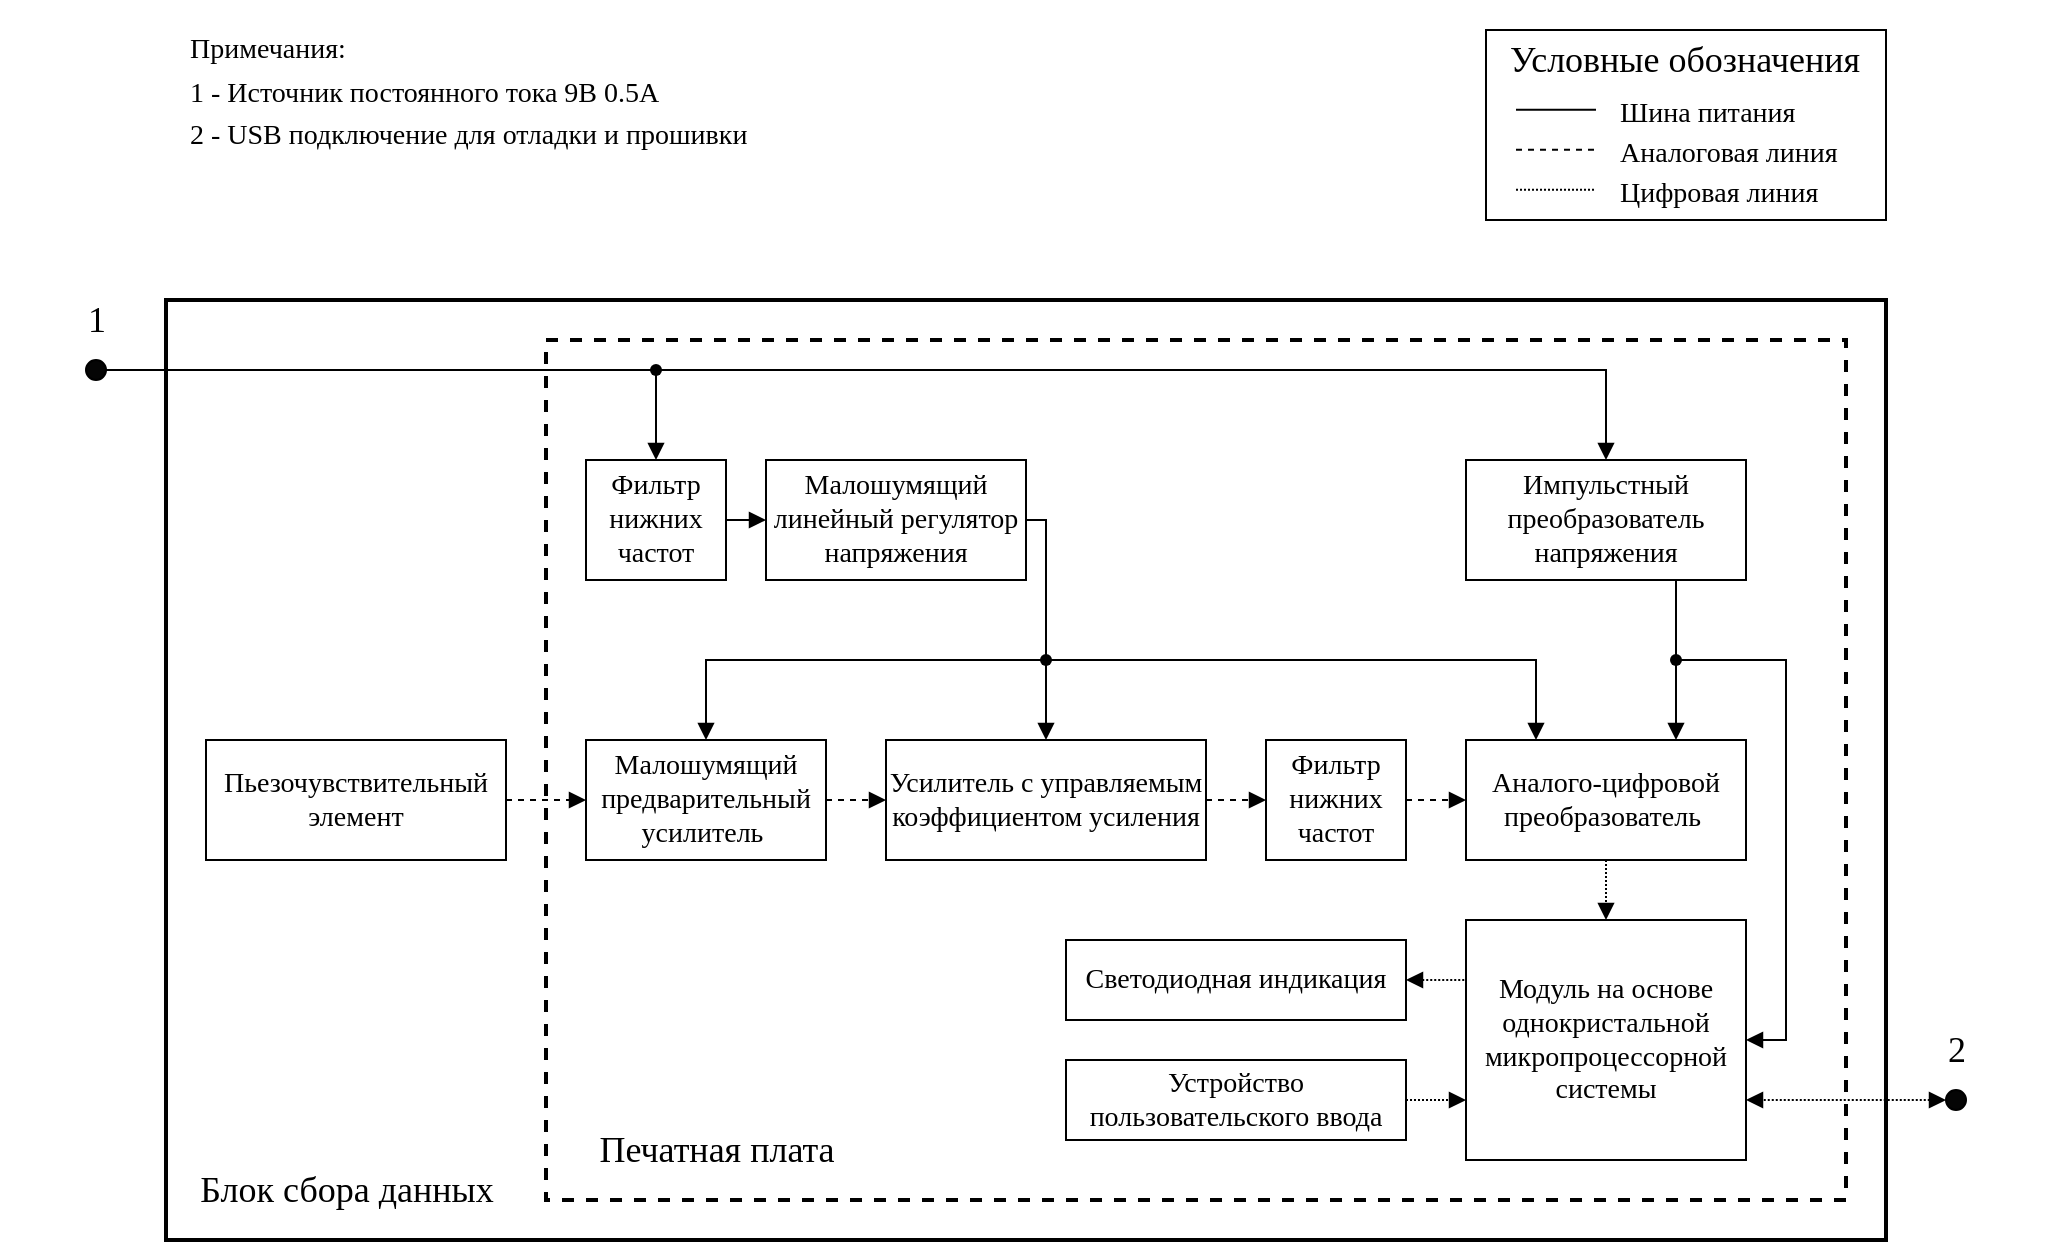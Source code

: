<mxfile version="25.0.2">
  <diagram name="Page-1" id="Rti0Gzv8eqCfQsERd6Ty">
    <mxGraphModel dx="1688" dy="1521" grid="1" gridSize="5" guides="1" tooltips="1" connect="1" arrows="1" fold="1" page="1" pageScale="1" pageWidth="1169" pageHeight="827" math="0" shadow="0">
      <root>
        <mxCell id="0" />
        <mxCell id="1" parent="0" />
        <mxCell id="mwf5anlVQ01OuYbf6Bpb-7" value="" style="rounded=0;whiteSpace=wrap;html=1;spacing=2;strokeWidth=2;" parent="1" vertex="1">
          <mxGeometry x="160" y="140" width="860" height="470" as="geometry" />
        </mxCell>
        <mxCell id="mwf5anlVQ01OuYbf6Bpb-12" value="" style="rounded=0;whiteSpace=wrap;html=1;dashed=1;fillStyle=cross-hatch;fillColor=none;strokeWidth=2;" parent="1" vertex="1">
          <mxGeometry x="350" y="160" width="650" height="430" as="geometry" />
        </mxCell>
        <mxCell id="mwf5anlVQ01OuYbf6Bpb-27" style="edgeStyle=orthogonalEdgeStyle;rounded=0;orthogonalLoop=1;jettySize=auto;html=1;exitX=1;exitY=0.5;exitDx=0;exitDy=0;entryX=0;entryY=0.5;entryDx=0;entryDy=0;endArrow=block;endFill=1;dashed=1;" parent="1" source="mwf5anlVQ01OuYbf6Bpb-4" target="mwf5anlVQ01OuYbf6Bpb-8" edge="1">
          <mxGeometry relative="1" as="geometry" />
        </mxCell>
        <mxCell id="mwf5anlVQ01OuYbf6Bpb-4" value="&lt;font style=&quot;font-size: 14px;&quot; face=&quot;GOST type B&quot;&gt;Пьезочувствительный элемент&lt;/font&gt;" style="rounded=0;whiteSpace=wrap;html=1;" parent="1" vertex="1">
          <mxGeometry x="180" y="360" width="150" height="60" as="geometry" />
        </mxCell>
        <mxCell id="mwf5anlVQ01OuYbf6Bpb-5" value="&lt;font face=&quot;GOST type B&quot; style=&quot;font-size: 14px;&quot;&gt;Модуль на основе однокристальной микропроцессорной системы&lt;/font&gt;" style="rounded=0;whiteSpace=wrap;html=1;" parent="1" vertex="1">
          <mxGeometry x="810" y="450" width="140" height="120" as="geometry" />
        </mxCell>
        <mxCell id="mwf5anlVQ01OuYbf6Bpb-6" value="&lt;font style=&quot;font-size: 14px;&quot; face=&quot;GOST type B&quot;&gt;Малошумящий линейный регулятор напряжения&lt;/font&gt;" style="rounded=0;whiteSpace=wrap;html=1;" parent="1" vertex="1">
          <mxGeometry x="460" y="220" width="130" height="60" as="geometry" />
        </mxCell>
        <mxCell id="mwf5anlVQ01OuYbf6Bpb-20" style="edgeStyle=orthogonalEdgeStyle;rounded=0;orthogonalLoop=1;jettySize=auto;html=1;exitX=0.5;exitY=0;exitDx=0;exitDy=0;entryX=1;entryY=0.5;entryDx=0;entryDy=0;endArrow=none;endFill=0;startArrow=block;startFill=1;" parent="1" source="mwf5anlVQ01OuYbf6Bpb-8" target="mwf5anlVQ01OuYbf6Bpb-6" edge="1">
          <mxGeometry relative="1" as="geometry">
            <Array as="points">
              <mxPoint x="430" y="320" />
              <mxPoint x="600" y="320" />
              <mxPoint x="600" y="250" />
            </Array>
          </mxGeometry>
        </mxCell>
        <mxCell id="mwf5anlVQ01OuYbf6Bpb-28" style="edgeStyle=orthogonalEdgeStyle;rounded=0;orthogonalLoop=1;jettySize=auto;html=1;exitX=1;exitY=0.5;exitDx=0;exitDy=0;entryX=0;entryY=0.5;entryDx=0;entryDy=0;endArrow=block;endFill=1;dashed=1;" parent="1" source="mwf5anlVQ01OuYbf6Bpb-8" target="mwf5anlVQ01OuYbf6Bpb-9" edge="1">
          <mxGeometry relative="1" as="geometry" />
        </mxCell>
        <mxCell id="mwf5anlVQ01OuYbf6Bpb-8" value="&lt;font face=&quot;GOST type B&quot;&gt;&lt;span style=&quot;font-size: 14px;&quot;&gt;Малошумящий предварительный усилитель&amp;nbsp;&lt;/span&gt;&lt;/font&gt;" style="rounded=0;whiteSpace=wrap;html=1;" parent="1" vertex="1">
          <mxGeometry x="370" y="360" width="120" height="60" as="geometry" />
        </mxCell>
        <mxCell id="mwf5anlVQ01OuYbf6Bpb-29" style="edgeStyle=orthogonalEdgeStyle;rounded=0;orthogonalLoop=1;jettySize=auto;html=1;exitX=1;exitY=0.5;exitDx=0;exitDy=0;entryX=0;entryY=0.5;entryDx=0;entryDy=0;dashed=1;endArrow=block;endFill=1;" parent="1" source="mwf5anlVQ01OuYbf6Bpb-9" target="mwf5anlVQ01OuYbf6Bpb-10" edge="1">
          <mxGeometry relative="1" as="geometry" />
        </mxCell>
        <mxCell id="mwf5anlVQ01OuYbf6Bpb-9" value="&lt;font face=&quot;GOST type B&quot;&gt;&lt;span style=&quot;font-size: 14px;&quot;&gt;Усилитель с управляемым коэффициентом усиления&lt;/span&gt;&lt;/font&gt;" style="rounded=0;whiteSpace=wrap;html=1;" parent="1" vertex="1">
          <mxGeometry x="520" y="360" width="160" height="60" as="geometry" />
        </mxCell>
        <mxCell id="mwf5anlVQ01OuYbf6Bpb-31" style="edgeStyle=orthogonalEdgeStyle;rounded=0;orthogonalLoop=1;jettySize=auto;html=1;exitX=1;exitY=0.5;exitDx=0;exitDy=0;entryX=0;entryY=0.5;entryDx=0;entryDy=0;endArrow=block;endFill=1;dashed=1;" parent="1" source="mwf5anlVQ01OuYbf6Bpb-10" target="mwf5anlVQ01OuYbf6Bpb-11" edge="1">
          <mxGeometry relative="1" as="geometry" />
        </mxCell>
        <mxCell id="mwf5anlVQ01OuYbf6Bpb-10" value="&lt;font face=&quot;GOST type B&quot;&gt;&lt;span style=&quot;font-size: 14px;&quot;&gt;Фильтр нижних частот&lt;/span&gt;&lt;/font&gt;" style="rounded=0;whiteSpace=wrap;html=1;" parent="1" vertex="1">
          <mxGeometry x="710" y="360" width="70" height="60" as="geometry" />
        </mxCell>
        <mxCell id="mwf5anlVQ01OuYbf6Bpb-21" style="edgeStyle=orthogonalEdgeStyle;rounded=0;orthogonalLoop=1;jettySize=auto;html=1;exitX=0.25;exitY=0;exitDx=0;exitDy=0;entryX=1;entryY=0.5;entryDx=0;entryDy=0;endArrow=none;endFill=0;startArrow=block;startFill=1;" parent="1" source="mwf5anlVQ01OuYbf6Bpb-11" target="mwf5anlVQ01OuYbf6Bpb-6" edge="1">
          <mxGeometry relative="1" as="geometry">
            <Array as="points">
              <mxPoint x="845" y="320" />
              <mxPoint x="600" y="320" />
              <mxPoint x="600" y="250" />
            </Array>
          </mxGeometry>
        </mxCell>
        <mxCell id="mwf5anlVQ01OuYbf6Bpb-24" style="edgeStyle=orthogonalEdgeStyle;rounded=0;orthogonalLoop=1;jettySize=auto;html=1;exitX=0.5;exitY=1;exitDx=0;exitDy=0;entryX=0.5;entryY=0;entryDx=0;entryDy=0;endArrow=block;endFill=1;dashed=1;dashPattern=1 1;" parent="1" source="mwf5anlVQ01OuYbf6Bpb-11" target="mwf5anlVQ01OuYbf6Bpb-5" edge="1">
          <mxGeometry relative="1" as="geometry" />
        </mxCell>
        <mxCell id="mwf5anlVQ01OuYbf6Bpb-11" value="&lt;font face=&quot;GOST type B&quot;&gt;&lt;span style=&quot;font-size: 14px;&quot;&gt;Аналого-цифровой преобразователь&amp;nbsp;&lt;/span&gt;&lt;/font&gt;" style="rounded=0;whiteSpace=wrap;html=1;" parent="1" vertex="1">
          <mxGeometry x="810" y="360" width="140" height="60" as="geometry" />
        </mxCell>
        <mxCell id="mwf5anlVQ01OuYbf6Bpb-22" style="edgeStyle=orthogonalEdgeStyle;rounded=0;orthogonalLoop=1;jettySize=auto;html=1;exitX=0.75;exitY=1;exitDx=0;exitDy=0;entryX=0.75;entryY=0;entryDx=0;entryDy=0;endArrow=block;endFill=1;" parent="1" source="mwf5anlVQ01OuYbf6Bpb-14" target="mwf5anlVQ01OuYbf6Bpb-11" edge="1">
          <mxGeometry relative="1" as="geometry" />
        </mxCell>
        <mxCell id="mwf5anlVQ01OuYbf6Bpb-23" style="edgeStyle=orthogonalEdgeStyle;rounded=0;orthogonalLoop=1;jettySize=auto;html=1;exitDx=0;exitDy=0;entryX=1;entryY=0.5;entryDx=0;entryDy=0;endArrow=block;endFill=1;" parent="1" source="mwf5anlVQ01OuYbf6Bpb-49" target="mwf5anlVQ01OuYbf6Bpb-5" edge="1">
          <mxGeometry relative="1" as="geometry">
            <Array as="points">
              <mxPoint x="915" y="320" />
              <mxPoint x="970" y="320" />
              <mxPoint x="970" y="510" />
            </Array>
          </mxGeometry>
        </mxCell>
        <mxCell id="mwf5anlVQ01OuYbf6Bpb-14" value="&lt;font style=&quot;font-size: 14px;&quot; face=&quot;GOST type B&quot;&gt;Импульстный преобразователь напряжения&lt;/font&gt;" style="rounded=0;whiteSpace=wrap;html=1;" parent="1" vertex="1">
          <mxGeometry x="810" y="220" width="140" height="60" as="geometry" />
        </mxCell>
        <mxCell id="mwf5anlVQ01OuYbf6Bpb-18" style="edgeStyle=orthogonalEdgeStyle;rounded=0;orthogonalLoop=1;jettySize=auto;html=1;exitX=1;exitY=0.5;exitDx=0;exitDy=0;entryX=0;entryY=0.5;entryDx=0;entryDy=0;endArrow=block;endFill=1;" parent="1" source="mwf5anlVQ01OuYbf6Bpb-15" target="mwf5anlVQ01OuYbf6Bpb-6" edge="1">
          <mxGeometry relative="1" as="geometry" />
        </mxCell>
        <mxCell id="mwf5anlVQ01OuYbf6Bpb-15" value="&lt;font face=&quot;GOST type B&quot;&gt;&lt;span style=&quot;font-size: 14px;&quot;&gt;Фильтр нижних частот&lt;/span&gt;&lt;/font&gt;" style="rounded=0;whiteSpace=wrap;html=1;" parent="1" vertex="1">
          <mxGeometry x="370" y="220" width="70" height="60" as="geometry" />
        </mxCell>
        <mxCell id="mwf5anlVQ01OuYbf6Bpb-19" style="edgeStyle=orthogonalEdgeStyle;rounded=0;orthogonalLoop=1;jettySize=auto;html=1;exitDx=0;exitDy=0;strokeColor=default;endArrow=block;endFill=1;" parent="1" source="mwf5anlVQ01OuYbf6Bpb-47" edge="1">
          <mxGeometry relative="1" as="geometry">
            <mxPoint x="600" y="360" as="targetPoint" />
            <Array as="points">
              <mxPoint x="600" y="250" />
              <mxPoint x="600" y="360" />
            </Array>
          </mxGeometry>
        </mxCell>
        <mxCell id="mwf5anlVQ01OuYbf6Bpb-34" style="edgeStyle=orthogonalEdgeStyle;rounded=0;orthogonalLoop=1;jettySize=auto;html=1;exitDx=0;exitDy=0;entryX=0.5;entryY=0;entryDx=0;entryDy=0;endArrow=block;endFill=1;" parent="1" source="mwf5anlVQ01OuYbf6Bpb-52" target="mwf5anlVQ01OuYbf6Bpb-15" edge="1">
          <mxGeometry relative="1" as="geometry" />
        </mxCell>
        <mxCell id="mwf5anlVQ01OuYbf6Bpb-36" style="edgeStyle=orthogonalEdgeStyle;rounded=0;orthogonalLoop=1;jettySize=auto;html=1;exitX=1;exitY=0.5;exitDx=0;exitDy=0;entryX=0.5;entryY=0;entryDx=0;entryDy=0;endArrow=block;endFill=1;" parent="1" source="mwf5anlVQ01OuYbf6Bpb-33" target="mwf5anlVQ01OuYbf6Bpb-14" edge="1">
          <mxGeometry relative="1" as="geometry" />
        </mxCell>
        <mxCell id="mwf5anlVQ01OuYbf6Bpb-33" value="" style="ellipse;whiteSpace=wrap;html=1;fillColor=#050505;" parent="1" vertex="1">
          <mxGeometry x="120" y="170" width="10" height="10" as="geometry" />
        </mxCell>
        <mxCell id="mwf5anlVQ01OuYbf6Bpb-41" style="edgeStyle=orthogonalEdgeStyle;rounded=0;orthogonalLoop=1;jettySize=auto;html=1;exitX=1;exitY=0.5;exitDx=0;exitDy=0;entryX=0;entryY=0.25;entryDx=0;entryDy=0;endArrow=none;endFill=0;startArrow=block;startFill=1;dashed=1;dashPattern=1 1;" parent="1" source="mwf5anlVQ01OuYbf6Bpb-37" target="mwf5anlVQ01OuYbf6Bpb-5" edge="1">
          <mxGeometry relative="1" as="geometry" />
        </mxCell>
        <mxCell id="mwf5anlVQ01OuYbf6Bpb-37" value="&lt;font style=&quot;font-size: 14px;&quot; face=&quot;GOST type B&quot;&gt;Светодиодная индикация&lt;/font&gt;" style="rounded=0;whiteSpace=wrap;html=1;" parent="1" vertex="1">
          <mxGeometry x="610" y="460" width="170" height="40" as="geometry" />
        </mxCell>
        <mxCell id="mwf5anlVQ01OuYbf6Bpb-42" style="edgeStyle=orthogonalEdgeStyle;rounded=0;orthogonalLoop=1;jettySize=auto;html=1;exitX=1;exitY=0.5;exitDx=0;exitDy=0;entryX=0;entryY=0.75;entryDx=0;entryDy=0;dashed=1;dashPattern=1 1;endArrow=block;endFill=1;" parent="1" source="mwf5anlVQ01OuYbf6Bpb-38" target="mwf5anlVQ01OuYbf6Bpb-5" edge="1">
          <mxGeometry relative="1" as="geometry" />
        </mxCell>
        <mxCell id="mwf5anlVQ01OuYbf6Bpb-38" value="&lt;font face=&quot;GOST type B&quot; style=&quot;font-size: 14px;&quot;&gt;Устройство пользовательского ввода&lt;/font&gt;" style="rounded=0;whiteSpace=wrap;html=1;" parent="1" vertex="1">
          <mxGeometry x="610" y="520" width="170" height="40" as="geometry" />
        </mxCell>
        <mxCell id="mwf5anlVQ01OuYbf6Bpb-47" value="" style="shape=waypoint;sketch=0;fillStyle=solid;size=6;pointerEvents=1;points=[];fillColor=none;resizable=0;rotatable=0;perimeter=centerPerimeter;snapToPoint=1;" parent="1" vertex="1">
          <mxGeometry x="590" y="310" width="20" height="20" as="geometry" />
        </mxCell>
        <mxCell id="mwf5anlVQ01OuYbf6Bpb-51" value="" style="edgeStyle=orthogonalEdgeStyle;rounded=0;orthogonalLoop=1;jettySize=auto;html=1;exitX=0.75;exitY=1;exitDx=0;exitDy=0;entryDx=0;entryDy=0;endArrow=none;endFill=0;" parent="1" source="mwf5anlVQ01OuYbf6Bpb-14" target="mwf5anlVQ01OuYbf6Bpb-49" edge="1">
          <mxGeometry relative="1" as="geometry">
            <mxPoint x="915" y="280" as="sourcePoint" />
            <mxPoint x="950" y="510" as="targetPoint" />
            <Array as="points" />
          </mxGeometry>
        </mxCell>
        <mxCell id="mwf5anlVQ01OuYbf6Bpb-49" value="" style="shape=waypoint;sketch=0;fillStyle=solid;size=6;pointerEvents=1;points=[];fillColor=none;resizable=0;rotatable=0;perimeter=centerPerimeter;snapToPoint=1;" parent="1" vertex="1">
          <mxGeometry x="905" y="310" width="20" height="20" as="geometry" />
        </mxCell>
        <mxCell id="mwf5anlVQ01OuYbf6Bpb-53" value="" style="edgeStyle=orthogonalEdgeStyle;rounded=0;orthogonalLoop=1;jettySize=auto;html=1;exitX=1;exitY=0.5;exitDx=0;exitDy=0;entryDx=0;entryDy=0;endArrow=none;endFill=0;" parent="1" source="mwf5anlVQ01OuYbf6Bpb-33" target="mwf5anlVQ01OuYbf6Bpb-52" edge="1">
          <mxGeometry relative="1" as="geometry">
            <mxPoint x="130" y="175" as="sourcePoint" />
            <mxPoint x="405" y="220" as="targetPoint" />
          </mxGeometry>
        </mxCell>
        <mxCell id="mwf5anlVQ01OuYbf6Bpb-52" value="" style="shape=waypoint;sketch=0;fillStyle=solid;size=6;pointerEvents=1;points=[];fillColor=none;resizable=0;rotatable=0;perimeter=centerPerimeter;snapToPoint=1;" parent="1" vertex="1">
          <mxGeometry x="395" y="165" width="20" height="20" as="geometry" />
        </mxCell>
        <mxCell id="mwf5anlVQ01OuYbf6Bpb-55" style="edgeStyle=orthogonalEdgeStyle;rounded=0;orthogonalLoop=1;jettySize=auto;html=1;exitX=0;exitY=0.5;exitDx=0;exitDy=0;entryX=1;entryY=0.75;entryDx=0;entryDy=0;endArrow=block;endFill=1;startArrow=block;startFill=1;dashed=1;dashPattern=1 1;" parent="1" source="mwf5anlVQ01OuYbf6Bpb-54" target="mwf5anlVQ01OuYbf6Bpb-5" edge="1">
          <mxGeometry relative="1" as="geometry" />
        </mxCell>
        <mxCell id="mwf5anlVQ01OuYbf6Bpb-54" value="" style="ellipse;whiteSpace=wrap;html=1;fillColor=#050505;" parent="1" vertex="1">
          <mxGeometry x="1050" y="535" width="10" height="10" as="geometry" />
        </mxCell>
        <mxCell id="mwf5anlVQ01OuYbf6Bpb-56" value="&lt;font&gt;Блок сбора данных&lt;/font&gt;" style="text;strokeColor=none;fillColor=none;html=1;fontSize=18;fontStyle=0;verticalAlign=middle;align=center;fontFamily=GOST type B;" parent="1" vertex="1">
          <mxGeometry x="120" y="555" width="260" height="60" as="geometry" />
        </mxCell>
        <mxCell id="mwf5anlVQ01OuYbf6Bpb-57" value="&lt;font&gt;Печатная плата&lt;/font&gt;" style="text;strokeColor=none;fillColor=none;html=1;fontSize=18;fontStyle=0;verticalAlign=middle;align=center;fontFamily=GOST type B;" parent="1" vertex="1">
          <mxGeometry x="305" y="535" width="260" height="60" as="geometry" />
        </mxCell>
        <mxCell id="mwf5anlVQ01OuYbf6Bpb-58" value="&lt;font&gt;2&lt;/font&gt;" style="text;strokeColor=none;fillColor=none;html=1;fontSize=18;fontStyle=0;verticalAlign=middle;align=center;fontFamily=GOST type B;" parent="1" vertex="1">
          <mxGeometry x="1007.5" y="485" width="95" height="60" as="geometry" />
        </mxCell>
        <mxCell id="mwf5anlVQ01OuYbf6Bpb-59" value="&lt;font&gt;1&lt;/font&gt;" style="text;strokeColor=none;fillColor=none;html=1;fontSize=18;fontStyle=0;verticalAlign=middle;align=center;fontFamily=GOST type B;" parent="1" vertex="1">
          <mxGeometry x="77.5" y="120" width="95" height="60" as="geometry" />
        </mxCell>
        <mxCell id="mwf5anlVQ01OuYbf6Bpb-60" value="" style="rounded=0;whiteSpace=wrap;html=1;spacing=2;strokeWidth=1;" parent="1" vertex="1">
          <mxGeometry x="820" y="5" width="200" height="95" as="geometry" />
        </mxCell>
        <mxCell id="mwf5anlVQ01OuYbf6Bpb-61" value="&lt;font&gt;Условные обозначения&lt;/font&gt;" style="text;strokeColor=none;fillColor=none;html=1;fontSize=18;fontStyle=0;verticalAlign=middle;align=left;fontFamily=GOST type B;" parent="1" vertex="1">
          <mxGeometry x="830" y="-10" width="260" height="60" as="geometry" />
        </mxCell>
        <mxCell id="mwf5anlVQ01OuYbf6Bpb-63" value="" style="endArrow=none;html=1;rounded=0;" parent="1" edge="1">
          <mxGeometry width="50" height="50" relative="1" as="geometry">
            <mxPoint x="835" y="44.9" as="sourcePoint" />
            <mxPoint x="875" y="44.9" as="targetPoint" />
          </mxGeometry>
        </mxCell>
        <mxCell id="mwf5anlVQ01OuYbf6Bpb-65" value="" style="endArrow=none;dashed=1;html=1;rounded=0;" parent="1" edge="1">
          <mxGeometry width="50" height="50" relative="1" as="geometry">
            <mxPoint x="835" y="64.9" as="sourcePoint" />
            <mxPoint x="875" y="64.9" as="targetPoint" />
          </mxGeometry>
        </mxCell>
        <mxCell id="mwf5anlVQ01OuYbf6Bpb-67" style="edgeStyle=orthogonalEdgeStyle;rounded=0;orthogonalLoop=1;jettySize=auto;html=1;exitX=1;exitY=0.5;exitDx=0;exitDy=0;endArrow=none;endFill=0;dashed=1;dashPattern=1 1;" parent="1" edge="1">
          <mxGeometry relative="1" as="geometry">
            <mxPoint x="835" y="84.9" as="sourcePoint" />
            <mxPoint x="875" y="84.9" as="targetPoint" />
            <Array as="points">
              <mxPoint x="855" y="84.9" />
              <mxPoint x="855" y="84.9" />
            </Array>
          </mxGeometry>
        </mxCell>
        <mxCell id="mwf5anlVQ01OuYbf6Bpb-68" value="&lt;font style=&quot;font-size: 14px;&quot;&gt;Шина питания&lt;/font&gt;" style="text;strokeColor=none;fillColor=none;html=1;fontSize=18;fontStyle=0;verticalAlign=middle;align=left;fontFamily=GOST type B;" parent="1" vertex="1">
          <mxGeometry x="885" y="35" width="100" height="20" as="geometry" />
        </mxCell>
        <mxCell id="mwf5anlVQ01OuYbf6Bpb-69" value="&lt;span style=&quot;font-size: 14px;&quot;&gt;Аналоговая линия&lt;/span&gt;" style="text;strokeColor=none;fillColor=none;html=1;fontSize=18;fontStyle=0;verticalAlign=middle;align=left;fontFamily=GOST type B;" parent="1" vertex="1">
          <mxGeometry x="885" y="55" width="100" height="20" as="geometry" />
        </mxCell>
        <mxCell id="mwf5anlVQ01OuYbf6Bpb-70" value="&lt;span style=&quot;font-size: 14px;&quot;&gt;Цифровая линия&lt;/span&gt;" style="text;strokeColor=none;fillColor=none;html=1;fontSize=18;fontStyle=0;verticalAlign=middle;align=left;fontFamily=GOST type B;" parent="1" vertex="1">
          <mxGeometry x="885" y="75" width="100" height="20" as="geometry" />
        </mxCell>
        <mxCell id="frwH7N_kfoREqMV62jRQ-1" value="&lt;font style=&quot;font-size: 14px;&quot;&gt;Примечания:&lt;/font&gt;&lt;div&gt;&lt;div&gt;&lt;font style=&quot;font-size: 14px;&quot;&gt;1 - Источник постоянного тока 9В 0.5А&lt;/font&gt;&lt;/div&gt;&lt;div&gt;&lt;font style=&quot;font-size: 14px;&quot;&gt;2 - USB подключение для отладки и прошивки&lt;/font&gt;&lt;/div&gt;&lt;/div&gt;" style="text;strokeColor=none;fillColor=none;html=1;fontSize=18;fontStyle=0;verticalAlign=middle;align=left;fontFamily=GOST type B;" parent="1" vertex="1">
          <mxGeometry x="170" y="25" width="100" height="20" as="geometry" />
        </mxCell>
      </root>
    </mxGraphModel>
  </diagram>
</mxfile>
